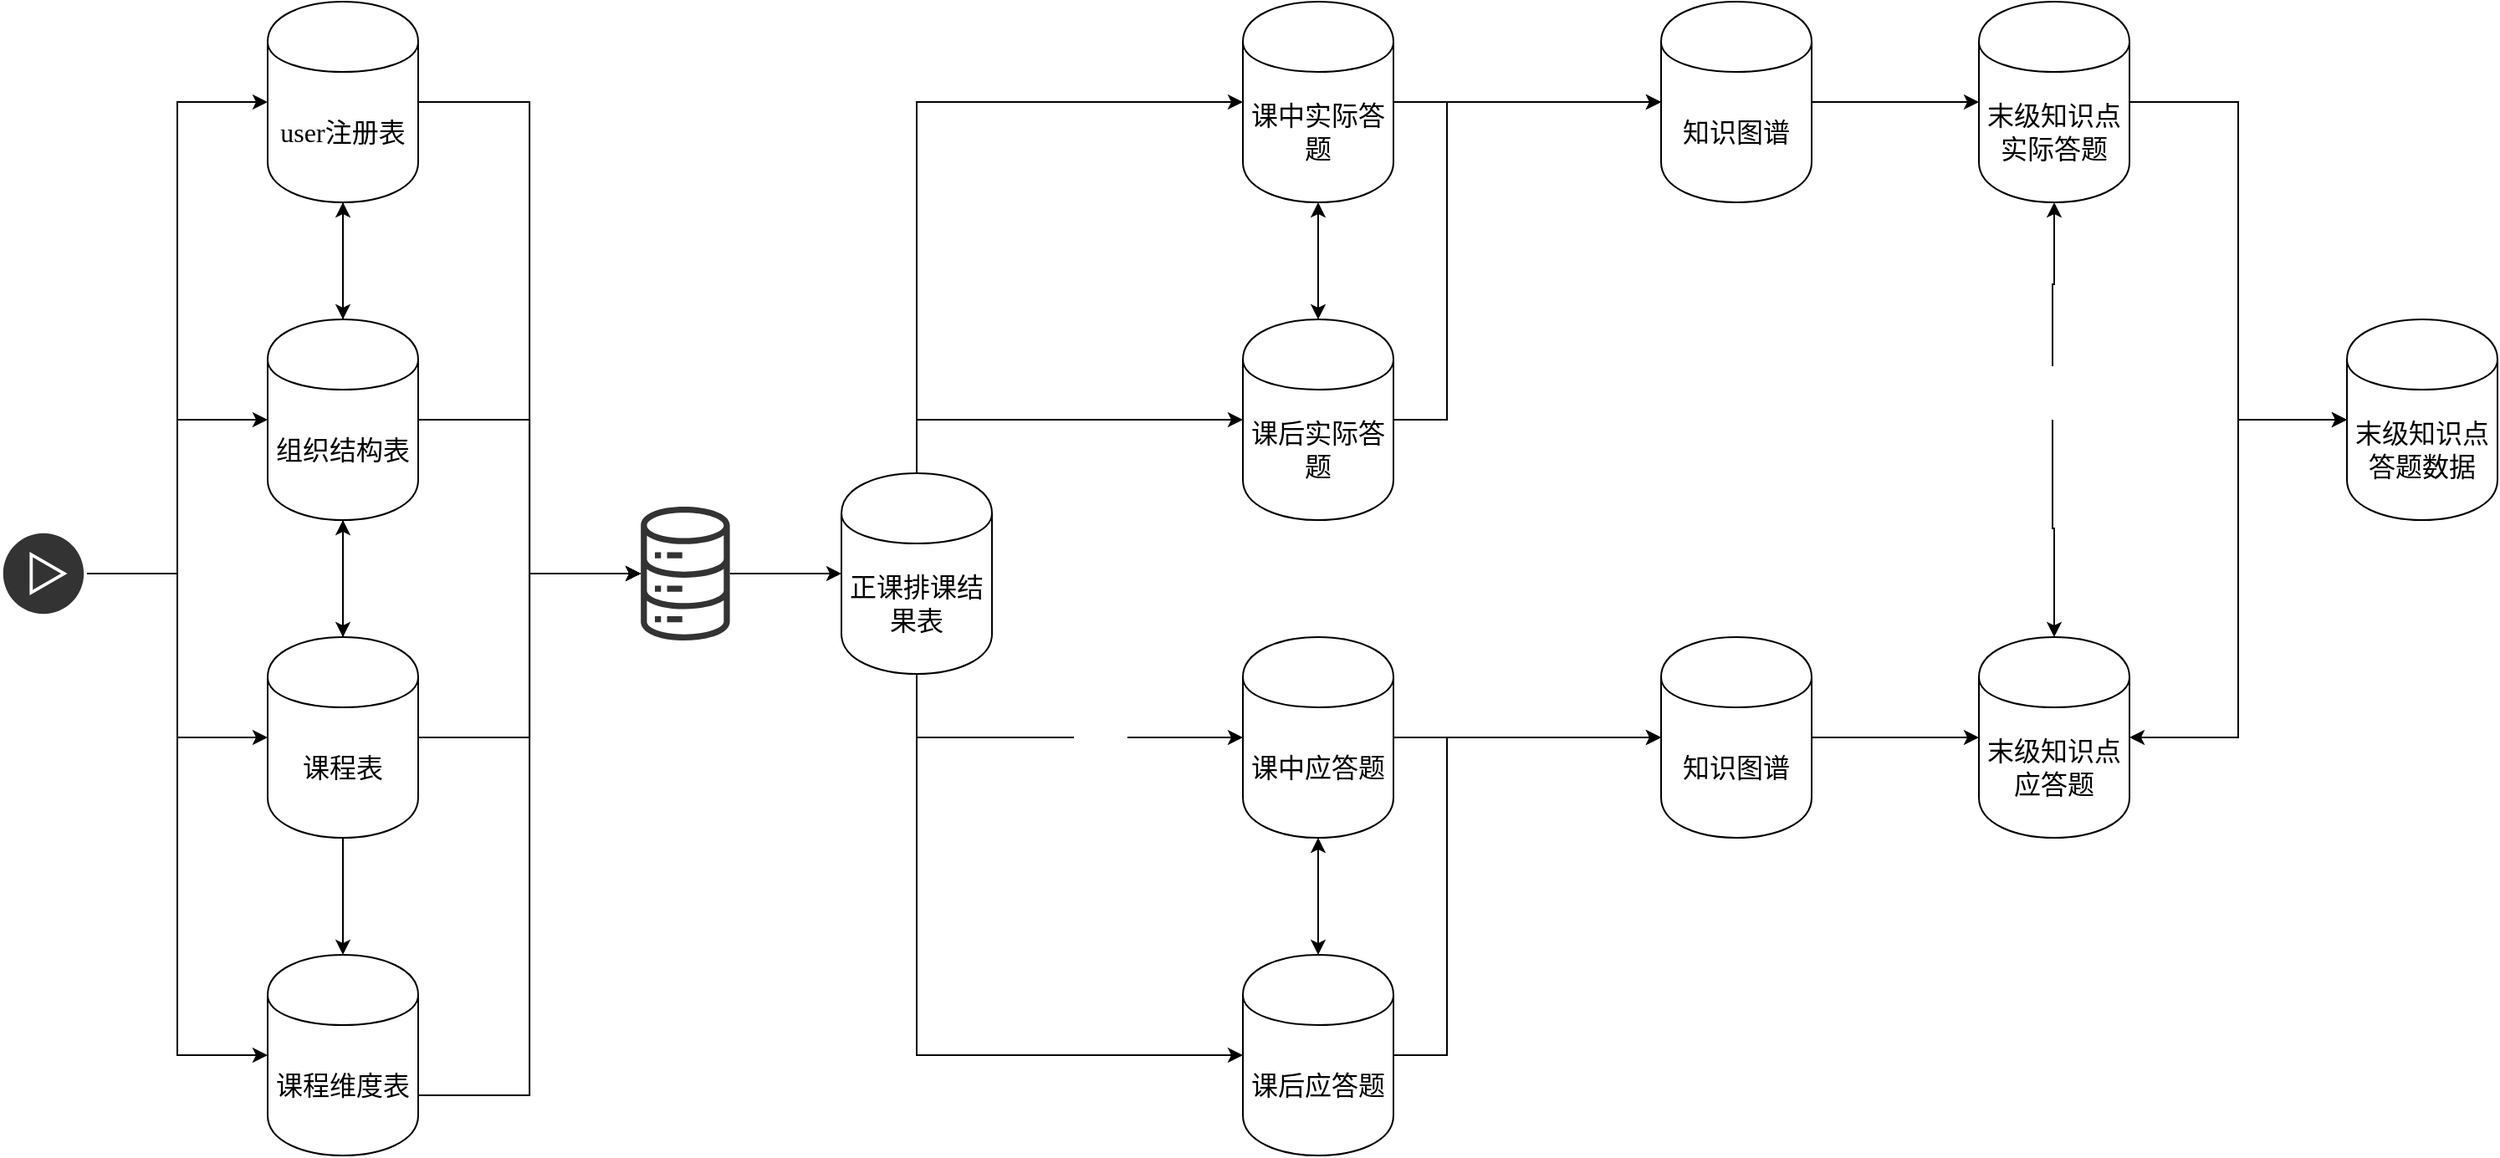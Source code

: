 <mxfile version="14.7.9" type="github">
  <diagram id="m1uV8Q6lVXMQCOGF2VV3" name="第 1 页">
    <mxGraphModel dx="1825" dy="1045" grid="1" gridSize="10" guides="1" tooltips="1" connect="1" arrows="1" fold="1" page="1" pageScale="1" pageWidth="1600" pageHeight="900" math="0" shadow="0">
      <root>
        <mxCell id="0" />
        <mxCell id="1" parent="0" />
        <mxCell id="Z7DHBaDbeOiMeZ4jyq0t-37" style="edgeStyle=orthogonalEdgeStyle;rounded=0;orthogonalLoop=1;jettySize=auto;html=1;exitX=1;exitY=0.5;exitDx=0;exitDy=0;entryX=0;entryY=0.5;entryDx=0;entryDy=0;fontFamily=Tahoma;fontSize=16;startArrow=none;startFill=0;" parent="1" source="Z7DHBaDbeOiMeZ4jyq0t-39" target="Z7DHBaDbeOiMeZ4jyq0t-2" edge="1">
          <mxGeometry relative="1" as="geometry" />
        </mxCell>
        <mxCell id="Z7DHBaDbeOiMeZ4jyq0t-38" style="edgeStyle=orthogonalEdgeStyle;rounded=0;orthogonalLoop=1;jettySize=auto;html=1;exitX=0.5;exitY=1;exitDx=0;exitDy=0;entryX=0;entryY=0.5;entryDx=0;entryDy=0;fontFamily=Tahoma;fontSize=16;startArrow=none;startFill=0;" parent="1" source="Z7DHBaDbeOiMeZ4jyq0t-1" target="Z7DHBaDbeOiMeZ4jyq0t-3" edge="1">
          <mxGeometry relative="1" as="geometry" />
        </mxCell>
        <mxCell id="Z7DHBaDbeOiMeZ4jyq0t-74" style="edgeStyle=orthogonalEdgeStyle;rounded=0;orthogonalLoop=1;jettySize=auto;html=1;exitX=0.5;exitY=0;exitDx=0;exitDy=0;entryX=0;entryY=0.5;entryDx=0;entryDy=0;fontFamily=Tahoma;fontSize=16;startArrow=none;startFill=0;" parent="1" source="Z7DHBaDbeOiMeZ4jyq0t-1" target="Z7DHBaDbeOiMeZ4jyq0t-6" edge="1">
          <mxGeometry relative="1" as="geometry" />
        </mxCell>
        <mxCell id="Z7DHBaDbeOiMeZ4jyq0t-75" style="edgeStyle=orthogonalEdgeStyle;rounded=0;orthogonalLoop=1;jettySize=auto;html=1;exitX=0.5;exitY=0;exitDx=0;exitDy=0;entryX=0;entryY=0.5;entryDx=0;entryDy=0;fontFamily=Tahoma;fontSize=16;startArrow=none;startFill=0;" parent="1" source="Z7DHBaDbeOiMeZ4jyq0t-1" target="Z7DHBaDbeOiMeZ4jyq0t-7" edge="1">
          <mxGeometry relative="1" as="geometry" />
        </mxCell>
        <mxCell id="Z7DHBaDbeOiMeZ4jyq0t-1" value="正课排课结果表" style="shape=cylinder;whiteSpace=wrap;html=1;boundedLbl=1;backgroundOutline=1;fontFamily=Tahoma;fontSize=16;" parent="1" vertex="1">
          <mxGeometry x="580" y="372" width="90" height="120" as="geometry" />
        </mxCell>
        <mxCell id="Z7DHBaDbeOiMeZ4jyq0t-51" style="edgeStyle=orthogonalEdgeStyle;rounded=0;orthogonalLoop=1;jettySize=auto;html=1;exitX=0.5;exitY=1;exitDx=0;exitDy=0;entryX=0.5;entryY=0;entryDx=0;entryDy=0;fontFamily=Tahoma;fontSize=16;startArrow=classic;startFill=1;" parent="1" source="Z7DHBaDbeOiMeZ4jyq0t-2" target="Z7DHBaDbeOiMeZ4jyq0t-3" edge="1">
          <mxGeometry relative="1" as="geometry" />
        </mxCell>
        <mxCell id="Z7DHBaDbeOiMeZ4jyq0t-56" style="edgeStyle=orthogonalEdgeStyle;rounded=0;orthogonalLoop=1;jettySize=auto;html=1;exitX=1;exitY=0.5;exitDx=0;exitDy=0;entryX=0;entryY=0.5;entryDx=0;entryDy=0;fontFamily=Tahoma;fontSize=16;startArrow=none;startFill=0;" parent="1" source="Z7DHBaDbeOiMeZ4jyq0t-2" target="Z7DHBaDbeOiMeZ4jyq0t-55" edge="1">
          <mxGeometry relative="1" as="geometry" />
        </mxCell>
        <mxCell id="Z7DHBaDbeOiMeZ4jyq0t-2" value="课中应答题" style="shape=cylinder;whiteSpace=wrap;html=1;boundedLbl=1;backgroundOutline=1;fontFamily=Tahoma;fontSize=16;" parent="1" vertex="1">
          <mxGeometry x="820" y="470" width="90" height="120" as="geometry" />
        </mxCell>
        <mxCell id="Z7DHBaDbeOiMeZ4jyq0t-57" style="edgeStyle=orthogonalEdgeStyle;rounded=0;orthogonalLoop=1;jettySize=auto;html=1;exitX=1;exitY=0.5;exitDx=0;exitDy=0;entryX=0;entryY=0.5;entryDx=0;entryDy=0;fontFamily=Tahoma;fontSize=16;startArrow=none;startFill=0;" parent="1" source="Z7DHBaDbeOiMeZ4jyq0t-59" target="Z7DHBaDbeOiMeZ4jyq0t-55" edge="1">
          <mxGeometry relative="1" as="geometry" />
        </mxCell>
        <mxCell id="Z7DHBaDbeOiMeZ4jyq0t-3" value="课后应答题" style="shape=cylinder;whiteSpace=wrap;html=1;boundedLbl=1;backgroundOutline=1;fontFamily=Tahoma;fontSize=16;" parent="1" vertex="1">
          <mxGeometry x="820" y="660" width="90" height="120" as="geometry" />
        </mxCell>
        <mxCell id="Z7DHBaDbeOiMeZ4jyq0t-73" style="edgeStyle=orthogonalEdgeStyle;rounded=0;orthogonalLoop=1;jettySize=auto;html=1;exitX=1;exitY=0.5;exitDx=0;exitDy=0;entryX=0;entryY=0.5;entryDx=0;entryDy=0;fontFamily=Tahoma;fontSize=16;startArrow=classic;startFill=1;" parent="1" source="Z7DHBaDbeOiMeZ4jyq0t-4" target="Z7DHBaDbeOiMeZ4jyq0t-67" edge="1">
          <mxGeometry relative="1" as="geometry" />
        </mxCell>
        <mxCell id="Z7DHBaDbeOiMeZ4jyq0t-4" value="末级知识点应答题" style="shape=cylinder;whiteSpace=wrap;html=1;boundedLbl=1;backgroundOutline=1;fontFamily=Tahoma;fontSize=16;" parent="1" vertex="1">
          <mxGeometry x="1260" y="470" width="90" height="120" as="geometry" />
        </mxCell>
        <mxCell id="Z7DHBaDbeOiMeZ4jyq0t-31" style="edgeStyle=orthogonalEdgeStyle;rounded=0;orthogonalLoop=1;jettySize=auto;html=1;exitX=1;exitY=0.5;exitDx=0;exitDy=0;entryX=0;entryY=0.5;entryDx=0;entryDy=0;fontFamily=Tahoma;fontSize=16;startArrow=none;startFill=0;" parent="1" source="Z7DHBaDbeOiMeZ4jyq0t-5" target="Z7DHBaDbeOiMeZ4jyq0t-8" edge="1">
          <mxGeometry relative="1" as="geometry" />
        </mxCell>
        <mxCell id="Z7DHBaDbeOiMeZ4jyq0t-5" value="知识图谱" style="shape=cylinder;whiteSpace=wrap;html=1;boundedLbl=1;backgroundOutline=1;fontFamily=Tahoma;fontSize=16;" parent="1" vertex="1">
          <mxGeometry x="1070" y="90" width="90" height="120" as="geometry" />
        </mxCell>
        <mxCell id="Z7DHBaDbeOiMeZ4jyq0t-49" style="edgeStyle=orthogonalEdgeStyle;rounded=0;orthogonalLoop=1;jettySize=auto;html=1;exitX=0.5;exitY=1;exitDx=0;exitDy=0;entryX=0.5;entryY=0;entryDx=0;entryDy=0;fontFamily=Tahoma;fontSize=16;startArrow=classic;startFill=1;" parent="1" source="Z7DHBaDbeOiMeZ4jyq0t-6" target="Z7DHBaDbeOiMeZ4jyq0t-7" edge="1">
          <mxGeometry relative="1" as="geometry" />
        </mxCell>
        <mxCell id="Z7DHBaDbeOiMeZ4jyq0t-53" style="edgeStyle=orthogonalEdgeStyle;rounded=0;orthogonalLoop=1;jettySize=auto;html=1;exitX=1;exitY=0.5;exitDx=0;exitDy=0;entryX=0;entryY=0.5;entryDx=0;entryDy=0;fontFamily=Tahoma;fontSize=16;startArrow=none;startFill=0;" parent="1" source="Z7DHBaDbeOiMeZ4jyq0t-6" target="Z7DHBaDbeOiMeZ4jyq0t-5" edge="1">
          <mxGeometry relative="1" as="geometry" />
        </mxCell>
        <mxCell id="Z7DHBaDbeOiMeZ4jyq0t-6" value="课中实际答题" style="shape=cylinder;whiteSpace=wrap;html=1;boundedLbl=1;backgroundOutline=1;fontFamily=Tahoma;fontSize=16;" parent="1" vertex="1">
          <mxGeometry x="820" y="90" width="90" height="120" as="geometry" />
        </mxCell>
        <mxCell id="Z7DHBaDbeOiMeZ4jyq0t-54" style="edgeStyle=orthogonalEdgeStyle;rounded=0;orthogonalLoop=1;jettySize=auto;html=1;exitX=1;exitY=0.5;exitDx=0;exitDy=0;entryX=0;entryY=0.5;entryDx=0;entryDy=0;fontFamily=Tahoma;fontSize=16;startArrow=none;startFill=0;" parent="1" source="Z7DHBaDbeOiMeZ4jyq0t-65" target="Z7DHBaDbeOiMeZ4jyq0t-5" edge="1">
          <mxGeometry relative="1" as="geometry" />
        </mxCell>
        <mxCell id="Z7DHBaDbeOiMeZ4jyq0t-7" value="课后实际答题" style="shape=cylinder;whiteSpace=wrap;html=1;boundedLbl=1;backgroundOutline=1;fontFamily=Tahoma;fontSize=16;" parent="1" vertex="1">
          <mxGeometry x="820" y="280" width="90" height="120" as="geometry" />
        </mxCell>
        <mxCell id="Z7DHBaDbeOiMeZ4jyq0t-68" style="edgeStyle=orthogonalEdgeStyle;rounded=0;orthogonalLoop=1;jettySize=auto;html=1;exitX=1;exitY=0.5;exitDx=0;exitDy=0;entryX=0;entryY=0.5;entryDx=0;entryDy=0;fontFamily=Tahoma;fontSize=16;startArrow=none;startFill=0;" parent="1" source="Z7DHBaDbeOiMeZ4jyq0t-8" target="Z7DHBaDbeOiMeZ4jyq0t-67" edge="1">
          <mxGeometry relative="1" as="geometry" />
        </mxCell>
        <mxCell id="Z7DHBaDbeOiMeZ4jyq0t-70" style="edgeStyle=orthogonalEdgeStyle;rounded=0;orthogonalLoop=1;jettySize=auto;html=1;exitX=0.5;exitY=1;exitDx=0;exitDy=0;entryX=0.5;entryY=0;entryDx=0;entryDy=0;fontFamily=Tahoma;fontSize=16;startArrow=none;startFill=1;" parent="1" source="Z7DHBaDbeOiMeZ4jyq0t-71" target="Z7DHBaDbeOiMeZ4jyq0t-4" edge="1">
          <mxGeometry relative="1" as="geometry" />
        </mxCell>
        <mxCell id="Z7DHBaDbeOiMeZ4jyq0t-8" value="末级知识点实际答题" style="shape=cylinder;whiteSpace=wrap;html=1;boundedLbl=1;backgroundOutline=1;fontFamily=Tahoma;fontSize=16;" parent="1" vertex="1">
          <mxGeometry x="1260" y="90" width="90" height="120" as="geometry" />
        </mxCell>
        <mxCell id="Z7DHBaDbeOiMeZ4jyq0t-27" value="" style="shape=image;html=1;verticalAlign=top;verticalLabelPosition=bottom;labelBackgroundColor=#ffffff;imageAspect=0;aspect=fixed;image=https://cdn0.iconfinder.com/data/icons/fatcow/32x32/sql_join_outer.png;fontFamily=Tahoma;fontSize=16;" parent="1" vertex="1">
          <mxGeometry x="849" y="234" width="32" height="32" as="geometry" />
        </mxCell>
        <mxCell id="Z7DHBaDbeOiMeZ4jyq0t-39" value="" style="shape=image;html=1;verticalAlign=top;verticalLabelPosition=bottom;labelBackgroundColor=#ffffff;imageAspect=0;aspect=fixed;image=https://cdn0.iconfinder.com/data/icons/fatcow/32x32/sql_join_left.png;fontFamily=Tahoma;fontSize=16;" parent="1" vertex="1">
          <mxGeometry x="719" y="514" width="32" height="32" as="geometry" />
        </mxCell>
        <mxCell id="Z7DHBaDbeOiMeZ4jyq0t-40" value="" style="edgeStyle=orthogonalEdgeStyle;rounded=0;orthogonalLoop=1;jettySize=auto;html=1;exitX=0.5;exitY=1;exitDx=0;exitDy=0;entryX=0;entryY=0.5;entryDx=0;entryDy=0;fontFamily=Tahoma;fontSize=16;startArrow=none;startFill=0;endArrow=none;" parent="1" source="Z7DHBaDbeOiMeZ4jyq0t-1" target="Z7DHBaDbeOiMeZ4jyq0t-39" edge="1">
          <mxGeometry relative="1" as="geometry">
            <mxPoint x="625.0" y="310" as="sourcePoint" />
            <mxPoint x="820.0" y="530.0" as="targetPoint" />
          </mxGeometry>
        </mxCell>
        <mxCell id="Z7DHBaDbeOiMeZ4jyq0t-41" value="" style="shape=image;html=1;verticalAlign=top;verticalLabelPosition=bottom;labelBackgroundColor=#ffffff;imageAspect=0;aspect=fixed;image=https://cdn0.iconfinder.com/data/icons/fatcow/32x32/sql_join_left.png;fontFamily=Tahoma;fontSize=16;" parent="1" vertex="1">
          <mxGeometry x="719" y="704" width="32" height="32" as="geometry" />
        </mxCell>
        <mxCell id="Z7DHBaDbeOiMeZ4jyq0t-52" value="" style="shape=image;html=1;verticalAlign=top;verticalLabelPosition=bottom;labelBackgroundColor=#ffffff;imageAspect=0;aspect=fixed;image=https://cdn0.iconfinder.com/data/icons/fatcow/32x32/sql_join_outer.png;fontFamily=Tahoma;fontSize=16;" parent="1" vertex="1">
          <mxGeometry x="849" y="610" width="32" height="32" as="geometry" />
        </mxCell>
        <mxCell id="Z7DHBaDbeOiMeZ4jyq0t-58" style="edgeStyle=orthogonalEdgeStyle;rounded=0;orthogonalLoop=1;jettySize=auto;html=1;exitX=1;exitY=0.5;exitDx=0;exitDy=0;entryX=0;entryY=0.5;entryDx=0;entryDy=0;fontFamily=Tahoma;fontSize=16;startArrow=none;startFill=0;" parent="1" source="Z7DHBaDbeOiMeZ4jyq0t-55" target="Z7DHBaDbeOiMeZ4jyq0t-4" edge="1">
          <mxGeometry relative="1" as="geometry" />
        </mxCell>
        <mxCell id="Z7DHBaDbeOiMeZ4jyq0t-55" value="知识图谱" style="shape=cylinder;whiteSpace=wrap;html=1;boundedLbl=1;backgroundOutline=1;fontFamily=Tahoma;fontSize=16;" parent="1" vertex="1">
          <mxGeometry x="1070" y="470" width="90" height="120" as="geometry" />
        </mxCell>
        <mxCell id="Z7DHBaDbeOiMeZ4jyq0t-59" value="" style="shape=image;html=1;verticalAlign=top;verticalLabelPosition=bottom;labelBackgroundColor=#ffffff;imageAspect=0;aspect=fixed;image=https://cdn0.iconfinder.com/data/icons/fatcow/32x32/sql_join_inner.png;fontFamily=Tahoma;fontSize=16;" parent="1" vertex="1">
          <mxGeometry x="974" y="514" width="32" height="32" as="geometry" />
        </mxCell>
        <mxCell id="Z7DHBaDbeOiMeZ4jyq0t-60" value="" style="edgeStyle=orthogonalEdgeStyle;rounded=0;orthogonalLoop=1;jettySize=auto;html=1;exitX=1;exitY=0.5;exitDx=0;exitDy=0;entryX=0;entryY=0.5;entryDx=0;entryDy=0;fontFamily=Tahoma;fontSize=16;startArrow=none;startFill=0;endArrow=none;" parent="1" source="Z7DHBaDbeOiMeZ4jyq0t-3" target="Z7DHBaDbeOiMeZ4jyq0t-59" edge="1">
          <mxGeometry relative="1" as="geometry">
            <mxPoint x="910.0" y="720.0" as="sourcePoint" />
            <mxPoint x="1070.0" y="530.0" as="targetPoint" />
          </mxGeometry>
        </mxCell>
        <mxCell id="Z7DHBaDbeOiMeZ4jyq0t-65" value="" style="shape=image;html=1;verticalAlign=top;verticalLabelPosition=bottom;labelBackgroundColor=#ffffff;imageAspect=0;aspect=fixed;image=https://cdn0.iconfinder.com/data/icons/fatcow/32x32/sql_join_inner.png;fontFamily=Tahoma;fontSize=16;" parent="1" vertex="1">
          <mxGeometry x="974" y="134" width="32" height="32" as="geometry" />
        </mxCell>
        <mxCell id="Z7DHBaDbeOiMeZ4jyq0t-66" value="" style="edgeStyle=orthogonalEdgeStyle;rounded=0;orthogonalLoop=1;jettySize=auto;html=1;exitX=1;exitY=0.5;exitDx=0;exitDy=0;entryX=0;entryY=0.5;entryDx=0;entryDy=0;fontFamily=Tahoma;fontSize=16;startArrow=none;startFill=0;endArrow=none;" parent="1" source="Z7DHBaDbeOiMeZ4jyq0t-7" target="Z7DHBaDbeOiMeZ4jyq0t-65" edge="1">
          <mxGeometry relative="1" as="geometry">
            <mxPoint x="910.0" y="340" as="sourcePoint" />
            <mxPoint x="1070.0" y="150" as="targetPoint" />
          </mxGeometry>
        </mxCell>
        <mxCell id="Z7DHBaDbeOiMeZ4jyq0t-67" value="末级知识点答题数据" style="shape=cylinder;whiteSpace=wrap;html=1;boundedLbl=1;backgroundOutline=1;fontFamily=Tahoma;fontSize=16;" parent="1" vertex="1">
          <mxGeometry x="1480" y="280" width="90" height="120" as="geometry" />
        </mxCell>
        <mxCell id="Z7DHBaDbeOiMeZ4jyq0t-71" value="" style="shape=image;html=1;verticalAlign=top;verticalLabelPosition=bottom;labelBackgroundColor=#ffffff;imageAspect=0;aspect=fixed;image=https://cdn0.iconfinder.com/data/icons/fatcow/32x32/sql_join_inner.png;fontFamily=Tahoma;fontSize=16;" parent="1" vertex="1">
          <mxGeometry x="1288" y="308" width="32" height="32" as="geometry" />
        </mxCell>
        <mxCell id="Z7DHBaDbeOiMeZ4jyq0t-72" value="" style="edgeStyle=orthogonalEdgeStyle;rounded=0;orthogonalLoop=1;jettySize=auto;html=1;exitX=0.5;exitY=1;exitDx=0;exitDy=0;entryX=0.5;entryY=0;entryDx=0;entryDy=0;fontFamily=Tahoma;fontSize=16;startArrow=classic;startFill=1;endArrow=none;" parent="1" source="Z7DHBaDbeOiMeZ4jyq0t-8" target="Z7DHBaDbeOiMeZ4jyq0t-71" edge="1">
          <mxGeometry relative="1" as="geometry">
            <mxPoint x="1305" y="210" as="sourcePoint" />
            <mxPoint x="1305" y="470" as="targetPoint" />
          </mxGeometry>
        </mxCell>
        <mxCell id="Z7DHBaDbeOiMeZ4jyq0t-76" value="" style="shape=image;html=1;verticalAlign=top;verticalLabelPosition=bottom;labelBackgroundColor=#ffffff;imageAspect=0;aspect=fixed;image=https://cdn0.iconfinder.com/data/icons/fatcow/32x32/sql_join_left.png;fontFamily=Tahoma;fontSize=16;" parent="1" vertex="1">
          <mxGeometry x="719" y="134" width="32" height="32" as="geometry" />
        </mxCell>
        <mxCell id="Z7DHBaDbeOiMeZ4jyq0t-77" value="" style="shape=image;html=1;verticalAlign=top;verticalLabelPosition=bottom;labelBackgroundColor=#ffffff;imageAspect=0;aspect=fixed;image=https://cdn0.iconfinder.com/data/icons/fatcow/32x32/sql_join_left.png;fontFamily=Tahoma;fontSize=16;" parent="1" vertex="1">
          <mxGeometry x="719" y="324" width="32" height="32" as="geometry" />
        </mxCell>
        <mxCell id="L8lNgKpOyZHm4ycNdc2e-29" style="edgeStyle=orthogonalEdgeStyle;rounded=0;orthogonalLoop=1;jettySize=auto;html=1;entryX=0;entryY=0.5;entryDx=0;entryDy=0;startArrow=none;startFill=0;endArrow=classic;endFill=1;" edge="1" parent="1" source="Z7DHBaDbeOiMeZ4jyq0t-78" target="L8lNgKpOyZHm4ycNdc2e-2">
          <mxGeometry relative="1" as="geometry" />
        </mxCell>
        <mxCell id="L8lNgKpOyZHm4ycNdc2e-30" style="edgeStyle=orthogonalEdgeStyle;rounded=0;orthogonalLoop=1;jettySize=auto;html=1;entryX=0;entryY=0.5;entryDx=0;entryDy=0;startArrow=none;startFill=0;endArrow=classic;endFill=1;" edge="1" parent="1" source="Z7DHBaDbeOiMeZ4jyq0t-78" target="L8lNgKpOyZHm4ycNdc2e-4">
          <mxGeometry relative="1" as="geometry" />
        </mxCell>
        <mxCell id="L8lNgKpOyZHm4ycNdc2e-31" style="edgeStyle=orthogonalEdgeStyle;rounded=0;orthogonalLoop=1;jettySize=auto;html=1;entryX=0;entryY=0.5;entryDx=0;entryDy=0;startArrow=none;startFill=0;endArrow=classic;endFill=1;" edge="1" parent="1" source="Z7DHBaDbeOiMeZ4jyq0t-78" target="L8lNgKpOyZHm4ycNdc2e-3">
          <mxGeometry relative="1" as="geometry" />
        </mxCell>
        <mxCell id="L8lNgKpOyZHm4ycNdc2e-32" style="edgeStyle=orthogonalEdgeStyle;rounded=0;orthogonalLoop=1;jettySize=auto;html=1;entryX=0;entryY=0.5;entryDx=0;entryDy=0;startArrow=none;startFill=0;endArrow=classic;endFill=1;" edge="1" parent="1" source="Z7DHBaDbeOiMeZ4jyq0t-78" target="L8lNgKpOyZHm4ycNdc2e-1">
          <mxGeometry relative="1" as="geometry" />
        </mxCell>
        <mxCell id="Z7DHBaDbeOiMeZ4jyq0t-78" value="" style="pointerEvents=1;shadow=0;dashed=0;html=1;strokeColor=none;labelPosition=center;verticalLabelPosition=bottom;verticalAlign=top;align=center;outlineConnect=0;shape=mxgraph.veeam2.running_playing;fontFamily=Tahoma;fontSize=22;fillColor=#333333;" parent="1" vertex="1">
          <mxGeometry x="77" y="406" width="52" height="52" as="geometry" />
        </mxCell>
        <mxCell id="L8lNgKpOyZHm4ycNdc2e-1" value="课程维度表" style="shape=cylinder;whiteSpace=wrap;html=1;boundedLbl=1;backgroundOutline=1;fontFamily=Tahoma;fontSize=16;" vertex="1" parent="1">
          <mxGeometry x="237" y="660" width="90" height="120" as="geometry" />
        </mxCell>
        <mxCell id="L8lNgKpOyZHm4ycNdc2e-14" style="edgeStyle=orthogonalEdgeStyle;rounded=0;orthogonalLoop=1;jettySize=auto;html=1;exitX=0.5;exitY=1;exitDx=0;exitDy=0;" edge="1" parent="1" source="L8lNgKpOyZHm4ycNdc2e-2" target="L8lNgKpOyZHm4ycNdc2e-4">
          <mxGeometry relative="1" as="geometry" />
        </mxCell>
        <mxCell id="L8lNgKpOyZHm4ycNdc2e-2" value="user注册表" style="shape=cylinder;whiteSpace=wrap;html=1;boundedLbl=1;backgroundOutline=1;fontFamily=Tahoma;fontSize=16;" vertex="1" parent="1">
          <mxGeometry x="237" y="90" width="90" height="120" as="geometry" />
        </mxCell>
        <mxCell id="L8lNgKpOyZHm4ycNdc2e-7" style="edgeStyle=orthogonalEdgeStyle;rounded=0;orthogonalLoop=1;jettySize=auto;html=1;exitX=0.5;exitY=1;exitDx=0;exitDy=0;entryX=0.5;entryY=0;entryDx=0;entryDy=0;" edge="1" parent="1" source="L8lNgKpOyZHm4ycNdc2e-3" target="L8lNgKpOyZHm4ycNdc2e-1">
          <mxGeometry relative="1" as="geometry" />
        </mxCell>
        <mxCell id="L8lNgKpOyZHm4ycNdc2e-9" style="edgeStyle=orthogonalEdgeStyle;rounded=0;orthogonalLoop=1;jettySize=auto;html=1;exitX=0.5;exitY=0;exitDx=0;exitDy=0;entryX=0.5;entryY=1;entryDx=0;entryDy=0;" edge="1" parent="1" source="L8lNgKpOyZHm4ycNdc2e-3" target="L8lNgKpOyZHm4ycNdc2e-4">
          <mxGeometry relative="1" as="geometry" />
        </mxCell>
        <mxCell id="L8lNgKpOyZHm4ycNdc2e-25" style="edgeStyle=orthogonalEdgeStyle;rounded=0;orthogonalLoop=1;jettySize=auto;html=1;exitX=1;exitY=0.5;exitDx=0;exitDy=0;startArrow=none;startFill=0;endArrow=classic;endFill=1;" edge="1" parent="1" source="L8lNgKpOyZHm4ycNdc2e-3" target="L8lNgKpOyZHm4ycNdc2e-19">
          <mxGeometry relative="1" as="geometry" />
        </mxCell>
        <mxCell id="L8lNgKpOyZHm4ycNdc2e-3" value="课程表" style="shape=cylinder;whiteSpace=wrap;html=1;boundedLbl=1;backgroundOutline=1;fontFamily=Tahoma;fontSize=16;" vertex="1" parent="1">
          <mxGeometry x="237" y="470" width="90" height="120" as="geometry" />
        </mxCell>
        <mxCell id="L8lNgKpOyZHm4ycNdc2e-6" style="edgeStyle=orthogonalEdgeStyle;rounded=0;orthogonalLoop=1;jettySize=auto;html=1;exitX=0.5;exitY=1;exitDx=0;exitDy=0;entryX=0.5;entryY=0;entryDx=0;entryDy=0;" edge="1" parent="1" source="L8lNgKpOyZHm4ycNdc2e-4" target="L8lNgKpOyZHm4ycNdc2e-3">
          <mxGeometry relative="1" as="geometry" />
        </mxCell>
        <mxCell id="L8lNgKpOyZHm4ycNdc2e-13" style="edgeStyle=orthogonalEdgeStyle;rounded=0;orthogonalLoop=1;jettySize=auto;html=1;exitX=0.5;exitY=0;exitDx=0;exitDy=0;entryX=0.5;entryY=1;entryDx=0;entryDy=0;" edge="1" parent="1" source="L8lNgKpOyZHm4ycNdc2e-4" target="L8lNgKpOyZHm4ycNdc2e-2">
          <mxGeometry relative="1" as="geometry" />
        </mxCell>
        <mxCell id="L8lNgKpOyZHm4ycNdc2e-24" style="edgeStyle=orthogonalEdgeStyle;rounded=0;orthogonalLoop=1;jettySize=auto;html=1;exitX=1;exitY=0.5;exitDx=0;exitDy=0;startArrow=none;startFill=0;endArrow=classic;endFill=1;" edge="1" parent="1" source="L8lNgKpOyZHm4ycNdc2e-4" target="L8lNgKpOyZHm4ycNdc2e-19">
          <mxGeometry relative="1" as="geometry" />
        </mxCell>
        <mxCell id="L8lNgKpOyZHm4ycNdc2e-4" value="组织结构表" style="shape=cylinder;whiteSpace=wrap;html=1;boundedLbl=1;backgroundOutline=1;fontFamily=Tahoma;fontSize=16;" vertex="1" parent="1">
          <mxGeometry x="237" y="280" width="90" height="120" as="geometry" />
        </mxCell>
        <mxCell id="L8lNgKpOyZHm4ycNdc2e-12" value="" style="shape=image;html=1;verticalAlign=top;verticalLabelPosition=bottom;labelBackgroundColor=#ffffff;imageAspect=0;aspect=fixed;image=https://cdn0.iconfinder.com/data/icons/fatcow/32x32/sql_join_inner.png" vertex="1" parent="1">
          <mxGeometry x="266" y="234" width="32" height="32" as="geometry" />
        </mxCell>
        <mxCell id="L8lNgKpOyZHm4ycNdc2e-15" value="" style="shape=image;html=1;verticalAlign=top;verticalLabelPosition=bottom;labelBackgroundColor=#ffffff;imageAspect=0;aspect=fixed;image=https://cdn0.iconfinder.com/data/icons/fatcow/32x32/sql_join_inner.png" vertex="1" parent="1">
          <mxGeometry x="266" y="420" width="32" height="32" as="geometry" />
        </mxCell>
        <mxCell id="L8lNgKpOyZHm4ycNdc2e-16" value="" style="shape=image;html=1;verticalAlign=top;verticalLabelPosition=bottom;labelBackgroundColor=#ffffff;imageAspect=0;aspect=fixed;image=https://cdn0.iconfinder.com/data/icons/fatcow/32x32/sql_join_left.png" vertex="1" parent="1">
          <mxGeometry x="266" y="609" width="32" height="32" as="geometry" />
        </mxCell>
        <mxCell id="L8lNgKpOyZHm4ycNdc2e-21" style="edgeStyle=orthogonalEdgeStyle;rounded=0;orthogonalLoop=1;jettySize=auto;html=1;entryX=1;entryY=0.5;entryDx=0;entryDy=0;endArrow=none;endFill=0;startArrow=classic;startFill=1;" edge="1" parent="1" source="L8lNgKpOyZHm4ycNdc2e-19" target="L8lNgKpOyZHm4ycNdc2e-2">
          <mxGeometry relative="1" as="geometry" />
        </mxCell>
        <mxCell id="L8lNgKpOyZHm4ycNdc2e-27" style="edgeStyle=orthogonalEdgeStyle;rounded=0;orthogonalLoop=1;jettySize=auto;html=1;entryX=1;entryY=0.7;entryDx=0;entryDy=0;startArrow=classic;startFill=1;endArrow=none;endFill=0;" edge="1" parent="1" source="L8lNgKpOyZHm4ycNdc2e-19" target="L8lNgKpOyZHm4ycNdc2e-1">
          <mxGeometry relative="1" as="geometry" />
        </mxCell>
        <mxCell id="L8lNgKpOyZHm4ycNdc2e-28" style="edgeStyle=orthogonalEdgeStyle;rounded=0;orthogonalLoop=1;jettySize=auto;html=1;startArrow=none;startFill=0;endArrow=classic;endFill=1;" edge="1" parent="1" source="L8lNgKpOyZHm4ycNdc2e-19" target="Z7DHBaDbeOiMeZ4jyq0t-1">
          <mxGeometry relative="1" as="geometry" />
        </mxCell>
        <mxCell id="L8lNgKpOyZHm4ycNdc2e-19" value="" style="outlineConnect=0;fontColor=#232F3E;gradientColor=none;strokeColor=none;dashed=0;verticalLabelPosition=bottom;verticalAlign=top;align=center;html=1;fontSize=12;fontStyle=0;aspect=fixed;pointerEvents=1;shape=mxgraph.aws4.iot_analytics_data_store;fillColor=#333333;" vertex="1" parent="1">
          <mxGeometry x="459" y="392" width="55.38" height="80" as="geometry" />
        </mxCell>
      </root>
    </mxGraphModel>
  </diagram>
</mxfile>
